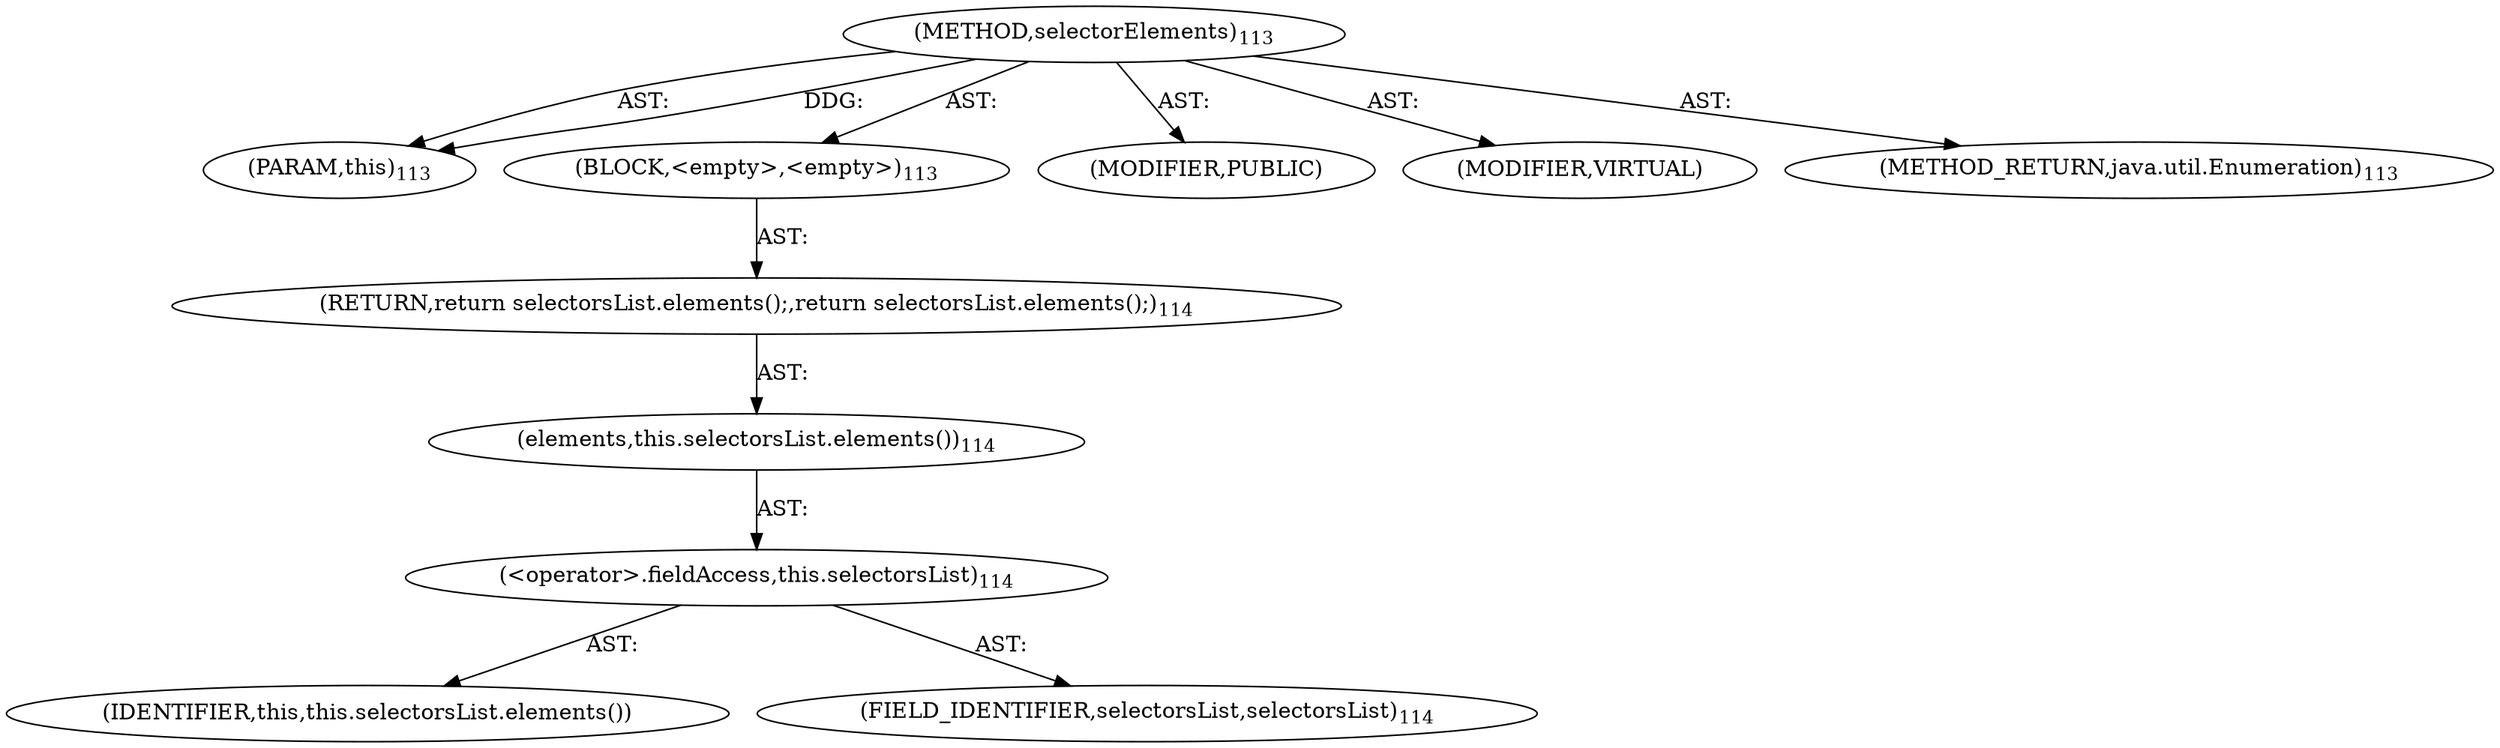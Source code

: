 digraph "selectorElements" {  
"111669149700" [label = <(METHOD,selectorElements)<SUB>113</SUB>> ]
"115964117018" [label = <(PARAM,this)<SUB>113</SUB>> ]
"25769803780" [label = <(BLOCK,&lt;empty&gt;,&lt;empty&gt;)<SUB>113</SUB>> ]
"146028888067" [label = <(RETURN,return selectorsList.elements();,return selectorsList.elements();)<SUB>114</SUB>> ]
"30064771088" [label = <(elements,this.selectorsList.elements())<SUB>114</SUB>> ]
"30064771089" [label = <(&lt;operator&gt;.fieldAccess,this.selectorsList)<SUB>114</SUB>> ]
"68719476768" [label = <(IDENTIFIER,this,this.selectorsList.elements())> ]
"55834574854" [label = <(FIELD_IDENTIFIER,selectorsList,selectorsList)<SUB>114</SUB>> ]
"133143986185" [label = <(MODIFIER,PUBLIC)> ]
"133143986186" [label = <(MODIFIER,VIRTUAL)> ]
"128849018884" [label = <(METHOD_RETURN,java.util.Enumeration)<SUB>113</SUB>> ]
  "111669149700" -> "115964117018"  [ label = "AST: "] 
  "111669149700" -> "25769803780"  [ label = "AST: "] 
  "111669149700" -> "133143986185"  [ label = "AST: "] 
  "111669149700" -> "133143986186"  [ label = "AST: "] 
  "111669149700" -> "128849018884"  [ label = "AST: "] 
  "25769803780" -> "146028888067"  [ label = "AST: "] 
  "146028888067" -> "30064771088"  [ label = "AST: "] 
  "30064771088" -> "30064771089"  [ label = "AST: "] 
  "30064771089" -> "68719476768"  [ label = "AST: "] 
  "30064771089" -> "55834574854"  [ label = "AST: "] 
  "111669149700" -> "115964117018"  [ label = "DDG: "] 
}
